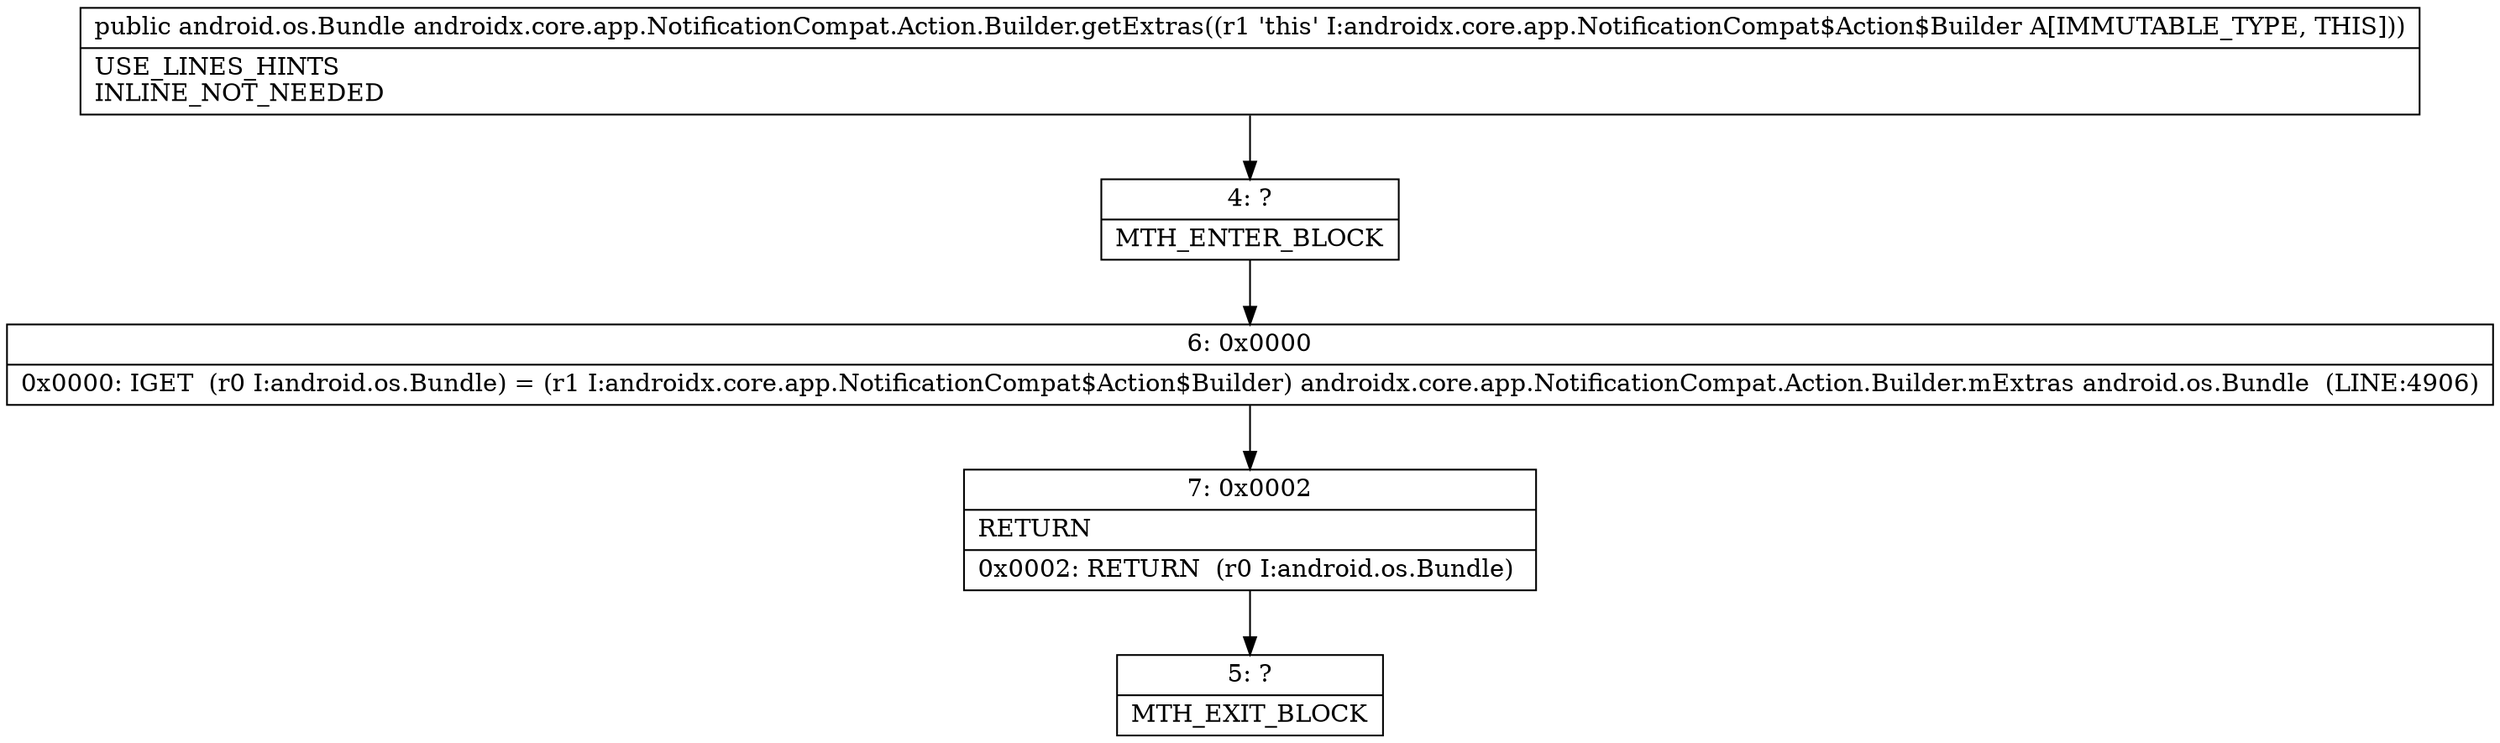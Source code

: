 digraph "CFG forandroidx.core.app.NotificationCompat.Action.Builder.getExtras()Landroid\/os\/Bundle;" {
Node_4 [shape=record,label="{4\:\ ?|MTH_ENTER_BLOCK\l}"];
Node_6 [shape=record,label="{6\:\ 0x0000|0x0000: IGET  (r0 I:android.os.Bundle) = (r1 I:androidx.core.app.NotificationCompat$Action$Builder) androidx.core.app.NotificationCompat.Action.Builder.mExtras android.os.Bundle  (LINE:4906)\l}"];
Node_7 [shape=record,label="{7\:\ 0x0002|RETURN\l|0x0002: RETURN  (r0 I:android.os.Bundle) \l}"];
Node_5 [shape=record,label="{5\:\ ?|MTH_EXIT_BLOCK\l}"];
MethodNode[shape=record,label="{public android.os.Bundle androidx.core.app.NotificationCompat.Action.Builder.getExtras((r1 'this' I:androidx.core.app.NotificationCompat$Action$Builder A[IMMUTABLE_TYPE, THIS]))  | USE_LINES_HINTS\lINLINE_NOT_NEEDED\l}"];
MethodNode -> Node_4;Node_4 -> Node_6;
Node_6 -> Node_7;
Node_7 -> Node_5;
}

